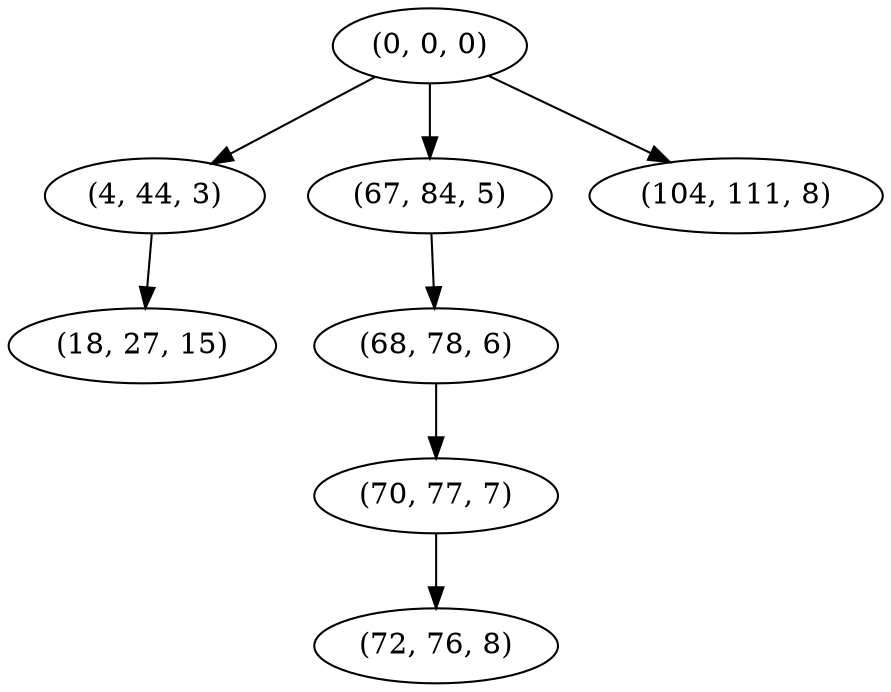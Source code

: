 digraph tree {
    "(0, 0, 0)";
    "(4, 44, 3)";
    "(18, 27, 15)";
    "(67, 84, 5)";
    "(68, 78, 6)";
    "(70, 77, 7)";
    "(72, 76, 8)";
    "(104, 111, 8)";
    "(0, 0, 0)" -> "(4, 44, 3)";
    "(0, 0, 0)" -> "(67, 84, 5)";
    "(0, 0, 0)" -> "(104, 111, 8)";
    "(4, 44, 3)" -> "(18, 27, 15)";
    "(67, 84, 5)" -> "(68, 78, 6)";
    "(68, 78, 6)" -> "(70, 77, 7)";
    "(70, 77, 7)" -> "(72, 76, 8)";
}
